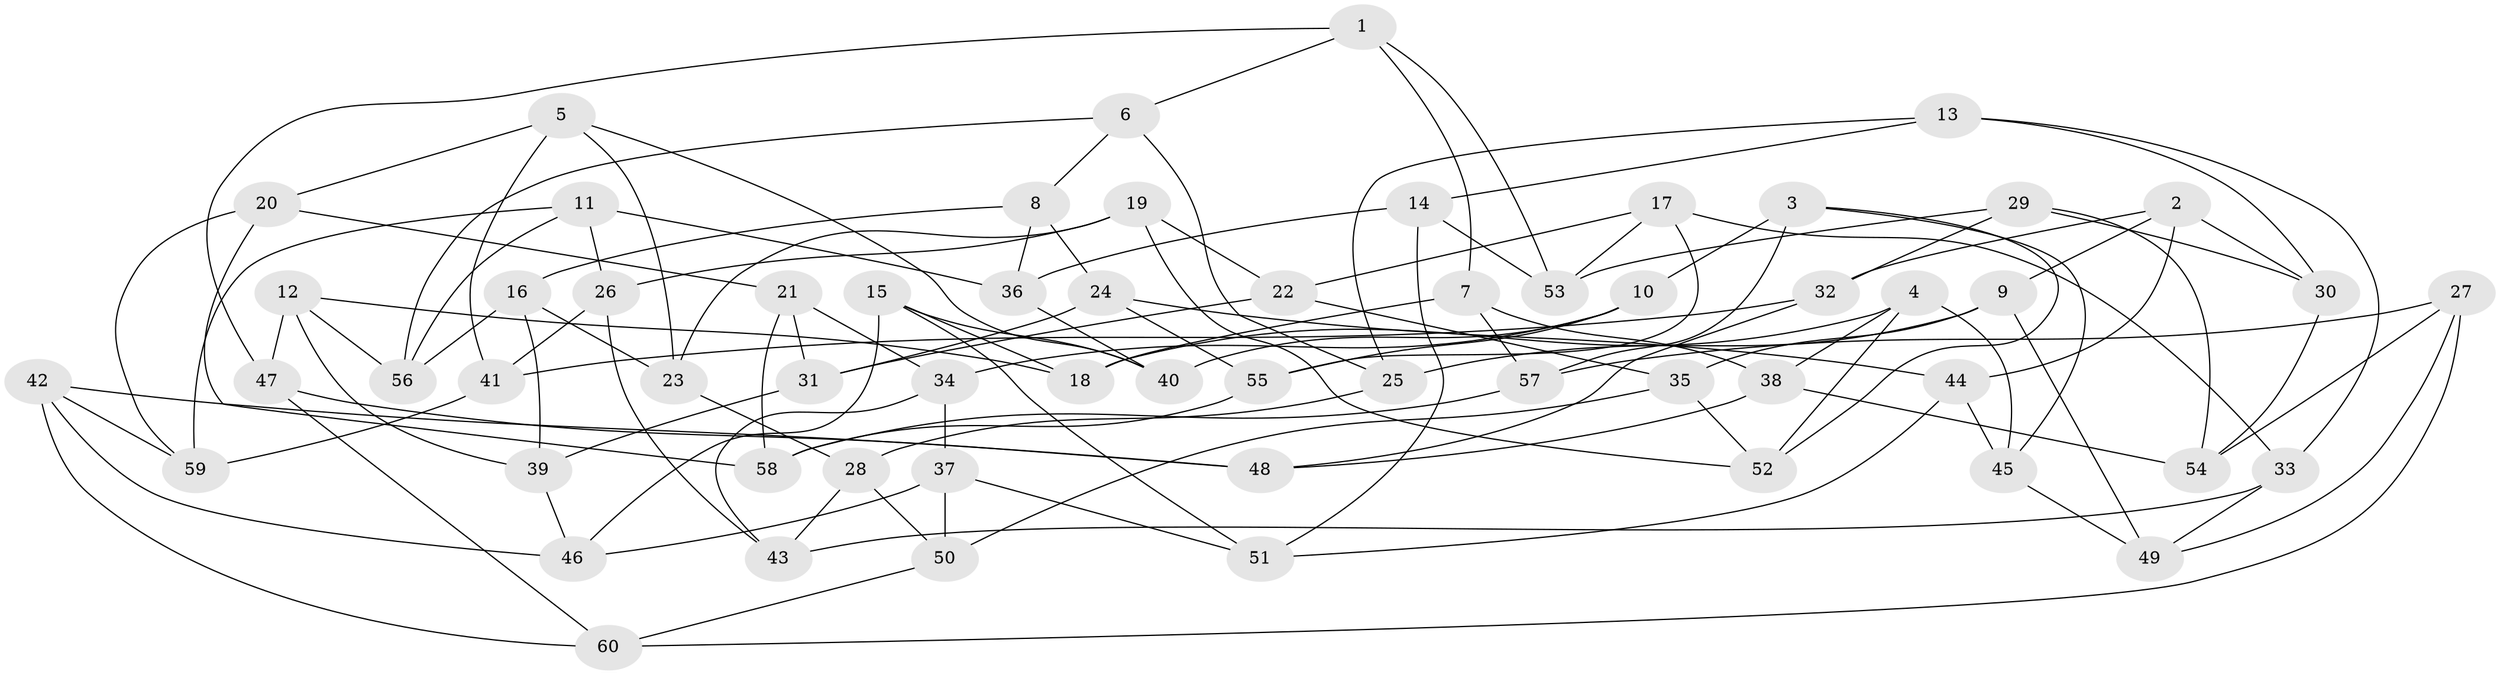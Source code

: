 // coarse degree distribution, {4: 0.26666666666666666, 6: 0.36666666666666664, 5: 0.3, 7: 0.03333333333333333, 8: 0.03333333333333333}
// Generated by graph-tools (version 1.1) at 2025/38/03/04/25 23:38:11]
// undirected, 60 vertices, 120 edges
graph export_dot {
  node [color=gray90,style=filled];
  1;
  2;
  3;
  4;
  5;
  6;
  7;
  8;
  9;
  10;
  11;
  12;
  13;
  14;
  15;
  16;
  17;
  18;
  19;
  20;
  21;
  22;
  23;
  24;
  25;
  26;
  27;
  28;
  29;
  30;
  31;
  32;
  33;
  34;
  35;
  36;
  37;
  38;
  39;
  40;
  41;
  42;
  43;
  44;
  45;
  46;
  47;
  48;
  49;
  50;
  51;
  52;
  53;
  54;
  55;
  56;
  57;
  58;
  59;
  60;
  1 -- 47;
  1 -- 7;
  1 -- 53;
  1 -- 6;
  2 -- 9;
  2 -- 32;
  2 -- 44;
  2 -- 30;
  3 -- 45;
  3 -- 57;
  3 -- 10;
  3 -- 52;
  4 -- 38;
  4 -- 45;
  4 -- 18;
  4 -- 52;
  5 -- 20;
  5 -- 23;
  5 -- 41;
  5 -- 40;
  6 -- 56;
  6 -- 8;
  6 -- 25;
  7 -- 38;
  7 -- 18;
  7 -- 57;
  8 -- 24;
  8 -- 36;
  8 -- 16;
  9 -- 35;
  9 -- 25;
  9 -- 49;
  10 -- 34;
  10 -- 55;
  10 -- 40;
  11 -- 56;
  11 -- 26;
  11 -- 59;
  11 -- 36;
  12 -- 56;
  12 -- 18;
  12 -- 39;
  12 -- 47;
  13 -- 33;
  13 -- 30;
  13 -- 25;
  13 -- 14;
  14 -- 53;
  14 -- 51;
  14 -- 36;
  15 -- 40;
  15 -- 51;
  15 -- 46;
  15 -- 18;
  16 -- 23;
  16 -- 56;
  16 -- 39;
  17 -- 55;
  17 -- 33;
  17 -- 22;
  17 -- 53;
  19 -- 26;
  19 -- 22;
  19 -- 52;
  19 -- 23;
  20 -- 59;
  20 -- 21;
  20 -- 58;
  21 -- 31;
  21 -- 34;
  21 -- 58;
  22 -- 35;
  22 -- 31;
  23 -- 28;
  24 -- 31;
  24 -- 55;
  24 -- 44;
  25 -- 28;
  26 -- 41;
  26 -- 43;
  27 -- 57;
  27 -- 49;
  27 -- 60;
  27 -- 54;
  28 -- 43;
  28 -- 50;
  29 -- 32;
  29 -- 53;
  29 -- 54;
  29 -- 30;
  30 -- 54;
  31 -- 39;
  32 -- 48;
  32 -- 41;
  33 -- 43;
  33 -- 49;
  34 -- 43;
  34 -- 37;
  35 -- 52;
  35 -- 50;
  36 -- 40;
  37 -- 50;
  37 -- 51;
  37 -- 46;
  38 -- 54;
  38 -- 48;
  39 -- 46;
  41 -- 59;
  42 -- 59;
  42 -- 60;
  42 -- 46;
  42 -- 48;
  44 -- 45;
  44 -- 51;
  45 -- 49;
  47 -- 48;
  47 -- 60;
  50 -- 60;
  55 -- 58;
  57 -- 58;
}
